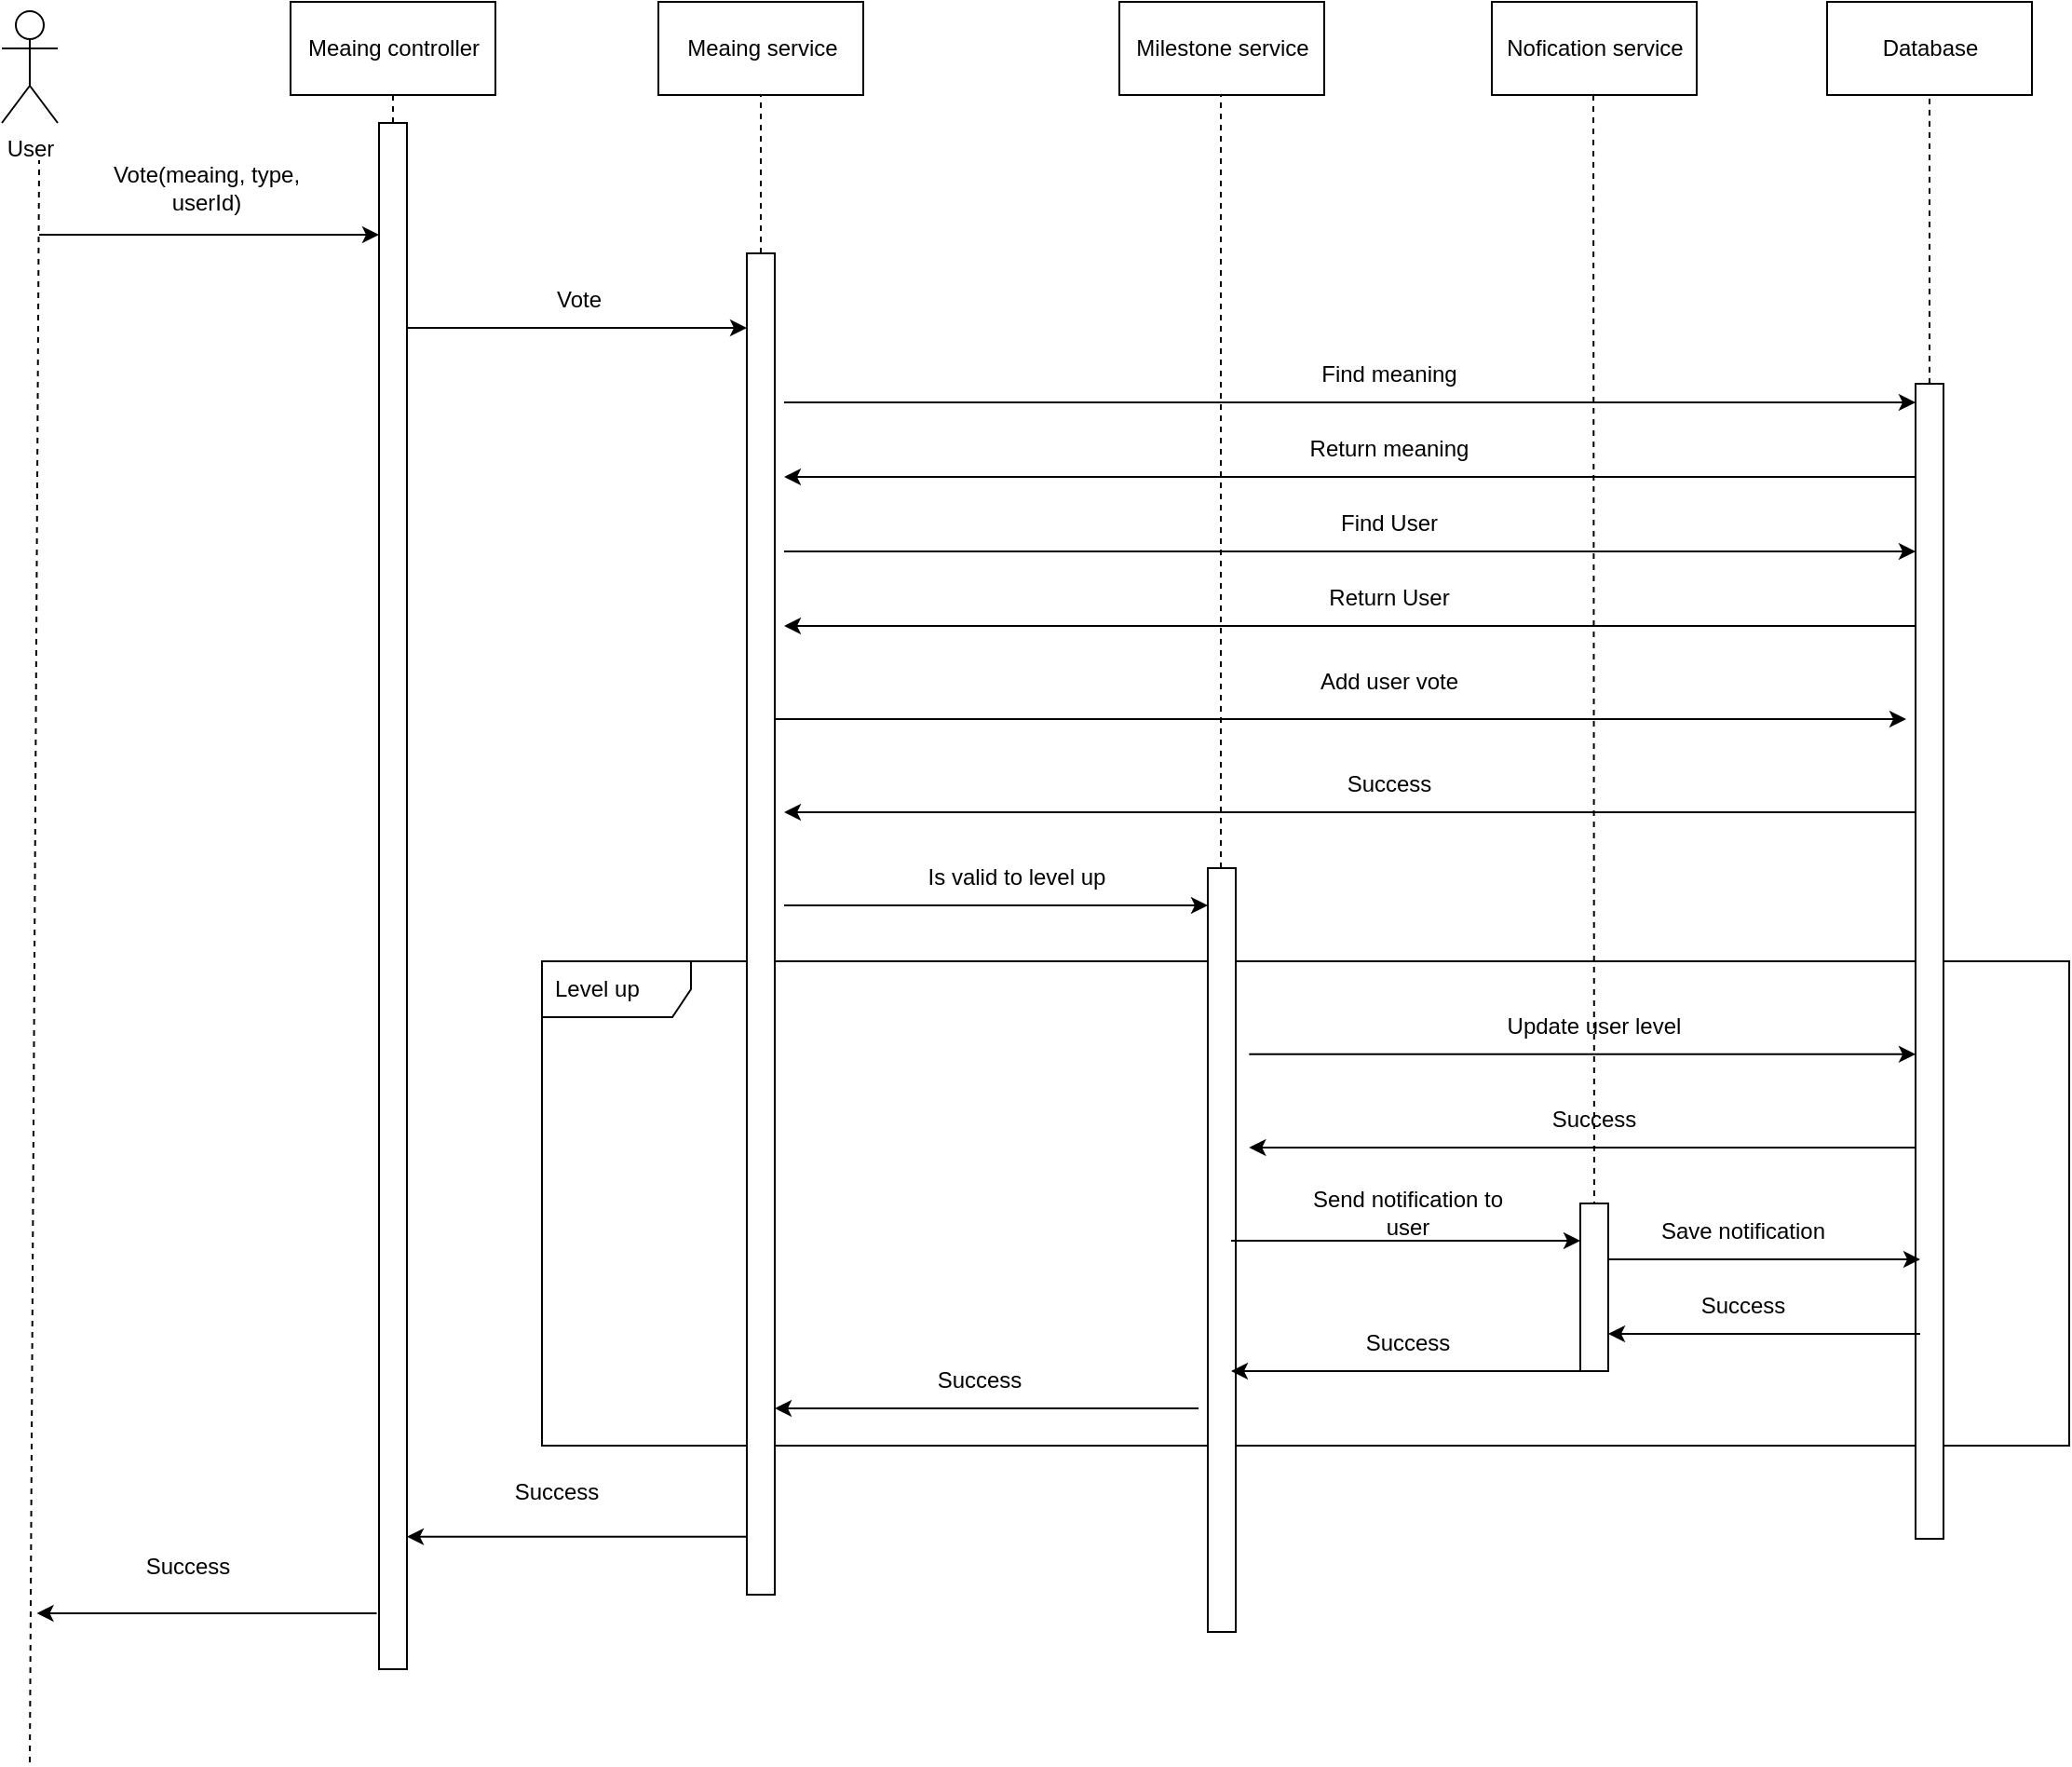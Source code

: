 <mxfile version="19.0.3" type="device"><diagram id="SvEgBR2IJNZKg7sizdRD" name="Page-1"><mxGraphModel dx="1102" dy="905" grid="1" gridSize="10" guides="1" tooltips="1" connect="1" arrows="1" fold="1" page="1" pageScale="1" pageWidth="3300" pageHeight="2339" math="0" shadow="0"><root><mxCell id="0"/><mxCell id="1" parent="0"/><mxCell id="4kr7-Xi89Mwm2u4MVbmy-1" value="Level up" style="shape=umlFrame;whiteSpace=wrap;html=1;width=80;height=30;boundedLbl=1;verticalAlign=middle;align=left;spacingLeft=5;" vertex="1" parent="1"><mxGeometry x="370" y="550" width="820" height="260" as="geometry"/></mxCell><mxCell id="4kr7-Xi89Mwm2u4MVbmy-2" value="User" style="shape=umlActor;verticalLabelPosition=bottom;verticalAlign=top;html=1;outlineConnect=0;" vertex="1" parent="1"><mxGeometry x="80" y="40" width="30" height="60" as="geometry"/></mxCell><mxCell id="4kr7-Xi89Mwm2u4MVbmy-3" value="" style="html=1;points=[];perimeter=orthogonalPerimeter;" vertex="1" parent="1"><mxGeometry x="282.5" y="100" width="15" height="830" as="geometry"/></mxCell><mxCell id="4kr7-Xi89Mwm2u4MVbmy-4" value="" style="html=1;points=[];perimeter=orthogonalPerimeter;" vertex="1" parent="1"><mxGeometry x="480" y="170" width="15" height="720" as="geometry"/></mxCell><mxCell id="4kr7-Xi89Mwm2u4MVbmy-5" value="" style="html=1;points=[];perimeter=orthogonalPerimeter;" vertex="1" parent="1"><mxGeometry x="1107.5" y="240" width="15" height="620" as="geometry"/></mxCell><mxCell id="4kr7-Xi89Mwm2u4MVbmy-6" value="" style="endArrow=none;html=1;rounded=0;entryX=0.667;entryY=1.333;entryDx=0;entryDy=0;entryPerimeter=0;dashed=1;" edge="1" parent="1" target="4kr7-Xi89Mwm2u4MVbmy-2"><mxGeometry width="50" height="50" relative="1" as="geometry"><mxPoint x="95" y="980" as="sourcePoint"/><mxPoint x="90" y="180" as="targetPoint"/></mxGeometry></mxCell><mxCell id="4kr7-Xi89Mwm2u4MVbmy-7" value="" style="endArrow=none;dashed=1;html=1;rounded=0;entryX=0.5;entryY=1;entryDx=0;entryDy=0;" edge="1" parent="1" source="4kr7-Xi89Mwm2u4MVbmy-3" target="4kr7-Xi89Mwm2u4MVbmy-8"><mxGeometry width="50" height="50" relative="1" as="geometry"><mxPoint x="200" y="250" as="sourcePoint"/><mxPoint x="250" y="200" as="targetPoint"/></mxGeometry></mxCell><mxCell id="4kr7-Xi89Mwm2u4MVbmy-8" value="&lt;span style=&quot;&quot;&gt;Meaing controller&lt;/span&gt;" style="html=1;" vertex="1" parent="1"><mxGeometry x="235" y="35" width="110" height="50" as="geometry"/></mxCell><mxCell id="4kr7-Xi89Mwm2u4MVbmy-9" value="Meaing&amp;nbsp;&lt;span style=&quot;&quot;&gt;service&lt;/span&gt;" style="html=1;" vertex="1" parent="1"><mxGeometry x="432.5" y="35" width="110" height="50" as="geometry"/></mxCell><mxCell id="4kr7-Xi89Mwm2u4MVbmy-10" value="&lt;span style=&quot;&quot;&gt;Database&lt;/span&gt;" style="html=1;" vertex="1" parent="1"><mxGeometry x="1060" y="35" width="110" height="50" as="geometry"/></mxCell><mxCell id="4kr7-Xi89Mwm2u4MVbmy-11" value="" style="endArrow=none;dashed=1;html=1;rounded=0;entryX=0.5;entryY=1;entryDx=0;entryDy=0;" edge="1" parent="1" source="4kr7-Xi89Mwm2u4MVbmy-4" target="4kr7-Xi89Mwm2u4MVbmy-9"><mxGeometry width="50" height="50" relative="1" as="geometry"><mxPoint x="300" y="110" as="sourcePoint"/><mxPoint x="300" y="95" as="targetPoint"/></mxGeometry></mxCell><mxCell id="4kr7-Xi89Mwm2u4MVbmy-12" value="" style="endArrow=none;dashed=1;html=1;rounded=0;entryX=0.5;entryY=1;entryDx=0;entryDy=0;" edge="1" parent="1" source="4kr7-Xi89Mwm2u4MVbmy-5" target="4kr7-Xi89Mwm2u4MVbmy-10"><mxGeometry width="50" height="50" relative="1" as="geometry"><mxPoint x="885" y="205" as="sourcePoint"/><mxPoint x="507.5" y="110" as="targetPoint"/></mxGeometry></mxCell><mxCell id="4kr7-Xi89Mwm2u4MVbmy-13" value="Milestone service" style="html=1;" vertex="1" parent="1"><mxGeometry x="680" y="35" width="110" height="50" as="geometry"/></mxCell><mxCell id="4kr7-Xi89Mwm2u4MVbmy-14" value="Nofication service" style="html=1;" vertex="1" parent="1"><mxGeometry x="880" y="35" width="110" height="50" as="geometry"/></mxCell><mxCell id="4kr7-Xi89Mwm2u4MVbmy-15" value="" style="endArrow=none;dashed=1;html=1;rounded=0;entryX=0.5;entryY=1;entryDx=0;entryDy=0;" edge="1" parent="1"><mxGeometry width="50" height="50" relative="1" as="geometry"><mxPoint x="935.0" y="700" as="sourcePoint"/><mxPoint x="934.5" y="85" as="targetPoint"/></mxGeometry></mxCell><mxCell id="4kr7-Xi89Mwm2u4MVbmy-16" value="" style="endArrow=none;dashed=1;html=1;rounded=0;entryX=0.5;entryY=1;entryDx=0;entryDy=0;" edge="1" parent="1" source="4kr7-Xi89Mwm2u4MVbmy-25"><mxGeometry width="50" height="50" relative="1" as="geometry"><mxPoint x="740" y="550" as="sourcePoint"/><mxPoint x="734.5" y="85" as="targetPoint"/></mxGeometry></mxCell><mxCell id="4kr7-Xi89Mwm2u4MVbmy-17" value="" style="endArrow=classic;html=1;rounded=0;" edge="1" parent="1"><mxGeometry width="50" height="50" relative="1" as="geometry"><mxPoint x="100" y="160" as="sourcePoint"/><mxPoint x="282.5" y="160" as="targetPoint"/></mxGeometry></mxCell><mxCell id="4kr7-Xi89Mwm2u4MVbmy-18" value="" style="endArrow=classic;html=1;rounded=0;" edge="1" parent="1"><mxGeometry width="50" height="50" relative="1" as="geometry"><mxPoint x="297.5" y="210" as="sourcePoint"/><mxPoint x="480" y="210" as="targetPoint"/></mxGeometry></mxCell><mxCell id="4kr7-Xi89Mwm2u4MVbmy-19" value="" style="endArrow=classic;html=1;rounded=0;" edge="1" parent="1" target="4kr7-Xi89Mwm2u4MVbmy-5"><mxGeometry width="50" height="50" relative="1" as="geometry"><mxPoint x="500" y="250" as="sourcePoint"/><mxPoint x="672.5" y="250" as="targetPoint"/></mxGeometry></mxCell><mxCell id="4kr7-Xi89Mwm2u4MVbmy-20" value="" style="endArrow=none;html=1;rounded=0;endFill=0;startArrow=classic;startFill=1;" edge="1" parent="1" target="4kr7-Xi89Mwm2u4MVbmy-5"><mxGeometry width="50" height="50" relative="1" as="geometry"><mxPoint x="500" y="290" as="sourcePoint"/><mxPoint x="1077.5" y="330" as="targetPoint"/></mxGeometry></mxCell><mxCell id="4kr7-Xi89Mwm2u4MVbmy-21" value="Vote" style="text;html=1;strokeColor=none;fillColor=none;align=center;verticalAlign=middle;whiteSpace=wrap;rounded=0;" vertex="1" parent="1"><mxGeometry x="360" y="180" width="60" height="30" as="geometry"/></mxCell><mxCell id="4kr7-Xi89Mwm2u4MVbmy-22" value="Vote(meaing, type, userId)" style="text;html=1;strokeColor=none;fillColor=none;align=center;verticalAlign=middle;whiteSpace=wrap;rounded=0;" vertex="1" parent="1"><mxGeometry x="120" y="120" width="140" height="30" as="geometry"/></mxCell><mxCell id="4kr7-Xi89Mwm2u4MVbmy-23" value="Find meaning" style="text;html=1;strokeColor=none;fillColor=none;align=center;verticalAlign=middle;whiteSpace=wrap;rounded=0;" vertex="1" parent="1"><mxGeometry x="770" y="220" width="110" height="30" as="geometry"/></mxCell><mxCell id="4kr7-Xi89Mwm2u4MVbmy-24" value="Return meaning" style="text;html=1;strokeColor=none;fillColor=none;align=center;verticalAlign=middle;whiteSpace=wrap;rounded=0;" vertex="1" parent="1"><mxGeometry x="770" y="260" width="110" height="30" as="geometry"/></mxCell><mxCell id="4kr7-Xi89Mwm2u4MVbmy-25" value="" style="html=1;points=[];perimeter=orthogonalPerimeter;" vertex="1" parent="1"><mxGeometry x="727.5" y="500" width="15" height="410" as="geometry"/></mxCell><mxCell id="4kr7-Xi89Mwm2u4MVbmy-26" value="" style="endArrow=classic;html=1;rounded=0;endFill=1;startArrow=none;startFill=0;" edge="1" parent="1"><mxGeometry width="50" height="50" relative="1" as="geometry"><mxPoint x="500" y="330" as="sourcePoint"/><mxPoint x="1107.5" y="330" as="targetPoint"/></mxGeometry></mxCell><mxCell id="4kr7-Xi89Mwm2u4MVbmy-27" value="Find User" style="text;html=1;strokeColor=none;fillColor=none;align=center;verticalAlign=middle;whiteSpace=wrap;rounded=0;" vertex="1" parent="1"><mxGeometry x="770" y="300" width="110" height="30" as="geometry"/></mxCell><mxCell id="4kr7-Xi89Mwm2u4MVbmy-28" value="" style="endArrow=none;html=1;rounded=0;endFill=0;startArrow=classic;startFill=1;" edge="1" parent="1"><mxGeometry width="50" height="50" relative="1" as="geometry"><mxPoint x="500" y="370" as="sourcePoint"/><mxPoint x="1107.5" y="370" as="targetPoint"/></mxGeometry></mxCell><mxCell id="4kr7-Xi89Mwm2u4MVbmy-29" value="Return User" style="text;html=1;strokeColor=none;fillColor=none;align=center;verticalAlign=middle;whiteSpace=wrap;rounded=0;" vertex="1" parent="1"><mxGeometry x="770" y="340" width="110" height="30" as="geometry"/></mxCell><mxCell id="4kr7-Xi89Mwm2u4MVbmy-30" value="" style="endArrow=classic;html=1;rounded=0;endFill=1;startArrow=none;startFill=0;" edge="1" parent="1"><mxGeometry width="50" height="50" relative="1" as="geometry"><mxPoint x="495" y="420" as="sourcePoint"/><mxPoint x="1102.5" y="420" as="targetPoint"/></mxGeometry></mxCell><mxCell id="4kr7-Xi89Mwm2u4MVbmy-31" value="Add user vote" style="text;html=1;strokeColor=none;fillColor=none;align=center;verticalAlign=middle;whiteSpace=wrap;rounded=0;" vertex="1" parent="1"><mxGeometry x="770" y="385" width="110" height="30" as="geometry"/></mxCell><mxCell id="4kr7-Xi89Mwm2u4MVbmy-32" value="" style="endArrow=none;html=1;rounded=0;endFill=0;startArrow=classic;startFill=1;" edge="1" parent="1"><mxGeometry width="50" height="50" relative="1" as="geometry"><mxPoint x="500" y="470" as="sourcePoint"/><mxPoint x="1107.5" y="470" as="targetPoint"/></mxGeometry></mxCell><mxCell id="4kr7-Xi89Mwm2u4MVbmy-33" value="Success" style="text;html=1;strokeColor=none;fillColor=none;align=center;verticalAlign=middle;whiteSpace=wrap;rounded=0;" vertex="1" parent="1"><mxGeometry x="770" y="440" width="110" height="30" as="geometry"/></mxCell><mxCell id="4kr7-Xi89Mwm2u4MVbmy-34" value="" style="endArrow=classic;html=1;rounded=0;" edge="1" parent="1" target="4kr7-Xi89Mwm2u4MVbmy-25"><mxGeometry width="50" height="50" relative="1" as="geometry"><mxPoint x="500" y="520" as="sourcePoint"/><mxPoint x="677.5" y="560" as="targetPoint"/></mxGeometry></mxCell><mxCell id="4kr7-Xi89Mwm2u4MVbmy-35" value="Is valid to level up" style="text;html=1;strokeColor=none;fillColor=none;align=center;verticalAlign=middle;whiteSpace=wrap;rounded=0;" vertex="1" parent="1"><mxGeometry x="570" y="490" width="110" height="30" as="geometry"/></mxCell><mxCell id="4kr7-Xi89Mwm2u4MVbmy-36" value="" style="endArrow=classic;html=1;rounded=0;exitX=0.463;exitY=0.192;exitDx=0;exitDy=0;exitPerimeter=0;" edge="1" parent="1" source="4kr7-Xi89Mwm2u4MVbmy-1" target="4kr7-Xi89Mwm2u4MVbmy-5"><mxGeometry width="50" height="50" relative="1" as="geometry"><mxPoint x="742.5" y="580" as="sourcePoint"/><mxPoint x="970" y="580" as="targetPoint"/></mxGeometry></mxCell><mxCell id="4kr7-Xi89Mwm2u4MVbmy-37" value="Update user level" style="text;html=1;strokeColor=none;fillColor=none;align=center;verticalAlign=middle;whiteSpace=wrap;rounded=0;" vertex="1" parent="1"><mxGeometry x="880" y="570" width="110" height="30" as="geometry"/></mxCell><mxCell id="4kr7-Xi89Mwm2u4MVbmy-38" value="" style="endArrow=none;html=1;rounded=0;exitX=0.463;exitY=0.192;exitDx=0;exitDy=0;exitPerimeter=0;startArrow=classic;startFill=1;endFill=0;" edge="1" parent="1"><mxGeometry width="50" height="50" relative="1" as="geometry"><mxPoint x="749.66" y="650" as="sourcePoint"/><mxPoint x="1107.5" y="650" as="targetPoint"/></mxGeometry></mxCell><mxCell id="4kr7-Xi89Mwm2u4MVbmy-39" value="Success" style="text;html=1;strokeColor=none;fillColor=none;align=center;verticalAlign=middle;whiteSpace=wrap;rounded=0;" vertex="1" parent="1"><mxGeometry x="880" y="620" width="110" height="30" as="geometry"/></mxCell><mxCell id="4kr7-Xi89Mwm2u4MVbmy-40" value="" style="html=1;points=[];perimeter=orthogonalPerimeter;" vertex="1" parent="1"><mxGeometry x="927.5" y="680" width="15" height="90" as="geometry"/></mxCell><mxCell id="4kr7-Xi89Mwm2u4MVbmy-41" value="" style="endArrow=classic;html=1;rounded=0;" edge="1" parent="1" target="4kr7-Xi89Mwm2u4MVbmy-40"><mxGeometry width="50" height="50" relative="1" as="geometry"><mxPoint x="740.0" y="700" as="sourcePoint"/><mxPoint x="967.5" y="700" as="targetPoint"/></mxGeometry></mxCell><mxCell id="4kr7-Xi89Mwm2u4MVbmy-42" value="Send notification to user" style="text;html=1;strokeColor=none;fillColor=none;align=center;verticalAlign=middle;whiteSpace=wrap;rounded=0;" vertex="1" parent="1"><mxGeometry x="780" y="670" width="110" height="30" as="geometry"/></mxCell><mxCell id="4kr7-Xi89Mwm2u4MVbmy-43" value="" style="endArrow=classic;html=1;rounded=0;" edge="1" parent="1"><mxGeometry width="50" height="50" relative="1" as="geometry"><mxPoint x="942.5" y="710" as="sourcePoint"/><mxPoint x="1110.0" y="710" as="targetPoint"/></mxGeometry></mxCell><mxCell id="4kr7-Xi89Mwm2u4MVbmy-44" value="Save notification" style="text;html=1;strokeColor=none;fillColor=none;align=center;verticalAlign=middle;whiteSpace=wrap;rounded=0;" vertex="1" parent="1"><mxGeometry x="960" y="680" width="110" height="30" as="geometry"/></mxCell><mxCell id="4kr7-Xi89Mwm2u4MVbmy-45" value="" style="endArrow=none;html=1;rounded=0;startArrow=classic;startFill=1;endFill=0;" edge="1" parent="1"><mxGeometry width="50" height="50" relative="1" as="geometry"><mxPoint x="942.5" y="750" as="sourcePoint"/><mxPoint x="1110.0" y="750" as="targetPoint"/></mxGeometry></mxCell><mxCell id="4kr7-Xi89Mwm2u4MVbmy-46" value="Success" style="text;html=1;strokeColor=none;fillColor=none;align=center;verticalAlign=middle;whiteSpace=wrap;rounded=0;" vertex="1" parent="1"><mxGeometry x="960" y="720" width="110" height="30" as="geometry"/></mxCell><mxCell id="4kr7-Xi89Mwm2u4MVbmy-47" value="" style="endArrow=none;html=1;rounded=0;startArrow=classic;startFill=1;endFill=0;" edge="1" parent="1"><mxGeometry width="50" height="50" relative="1" as="geometry"><mxPoint x="740.0" y="770" as="sourcePoint"/><mxPoint x="927.5" y="770" as="targetPoint"/></mxGeometry></mxCell><mxCell id="4kr7-Xi89Mwm2u4MVbmy-48" value="Success" style="text;html=1;strokeColor=none;fillColor=none;align=center;verticalAlign=middle;whiteSpace=wrap;rounded=0;" vertex="1" parent="1"><mxGeometry x="780" y="740" width="110" height="30" as="geometry"/></mxCell><mxCell id="4kr7-Xi89Mwm2u4MVbmy-49" value="" style="endArrow=none;html=1;rounded=0;startArrow=classic;startFill=1;endFill=0;" edge="1" parent="1"><mxGeometry width="50" height="50" relative="1" as="geometry"><mxPoint x="495" y="790" as="sourcePoint"/><mxPoint x="722.5" y="790" as="targetPoint"/></mxGeometry></mxCell><mxCell id="4kr7-Xi89Mwm2u4MVbmy-50" value="Success" style="text;html=1;strokeColor=none;fillColor=none;align=center;verticalAlign=middle;whiteSpace=wrap;rounded=0;" vertex="1" parent="1"><mxGeometry x="550" y="760" width="110" height="30" as="geometry"/></mxCell><mxCell id="4kr7-Xi89Mwm2u4MVbmy-51" value="" style="endArrow=none;html=1;rounded=0;startArrow=classic;startFill=1;endFill=0;" edge="1" parent="1"><mxGeometry width="50" height="50" relative="1" as="geometry"><mxPoint x="297.5" y="858.82" as="sourcePoint"/><mxPoint x="480" y="858.82" as="targetPoint"/></mxGeometry></mxCell><mxCell id="4kr7-Xi89Mwm2u4MVbmy-52" value="Success" style="text;html=1;strokeColor=none;fillColor=none;align=center;verticalAlign=middle;whiteSpace=wrap;rounded=0;" vertex="1" parent="1"><mxGeometry x="322.5" y="820" width="110" height="30" as="geometry"/></mxCell><mxCell id="4kr7-Xi89Mwm2u4MVbmy-53" value="" style="endArrow=none;html=1;rounded=0;startArrow=classic;startFill=1;endFill=0;" edge="1" parent="1"><mxGeometry width="50" height="50" relative="1" as="geometry"><mxPoint x="98.75" y="900" as="sourcePoint"/><mxPoint x="281.25" y="900" as="targetPoint"/></mxGeometry></mxCell><mxCell id="4kr7-Xi89Mwm2u4MVbmy-54" value="Success" style="text;html=1;strokeColor=none;fillColor=none;align=center;verticalAlign=middle;whiteSpace=wrap;rounded=0;" vertex="1" parent="1"><mxGeometry x="125" y="860" width="110" height="30" as="geometry"/></mxCell></root></mxGraphModel></diagram></mxfile>